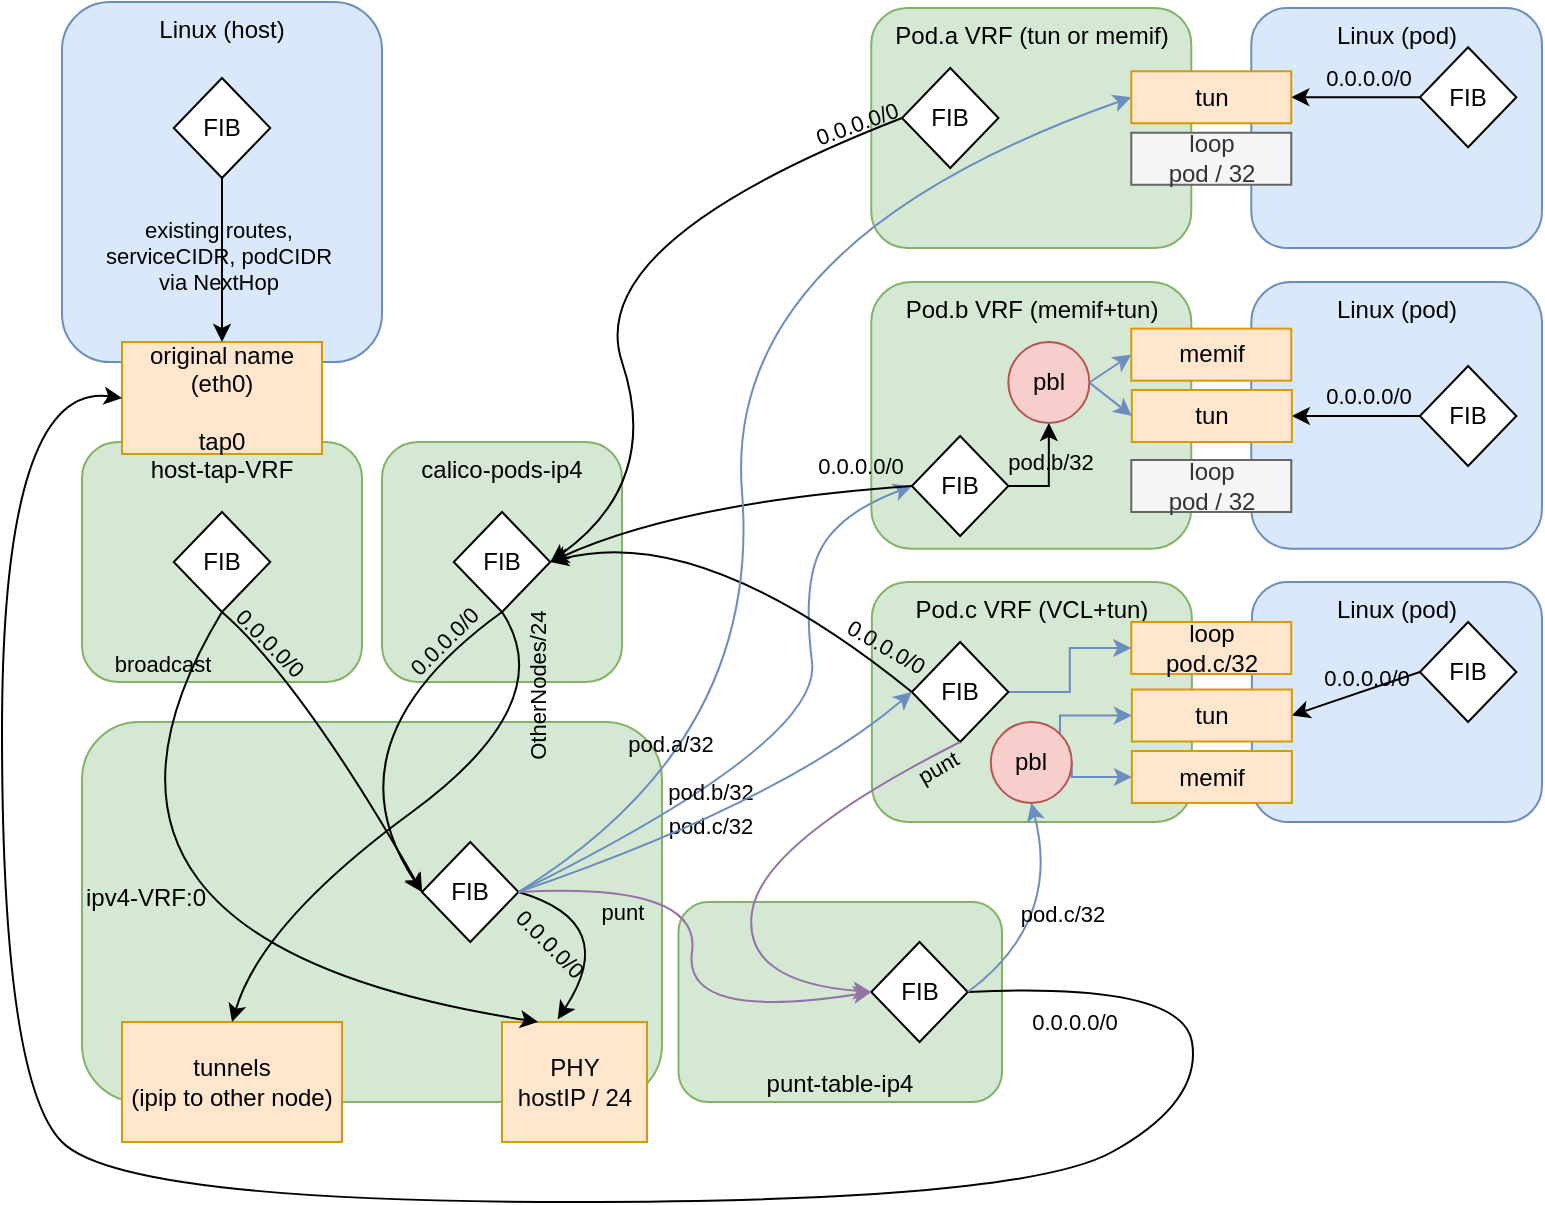 <mxfile version="28.0.4" pages="3">
  <diagram id="RxcxJ1UT-itXMrFT2446" name="archi">
    <mxGraphModel dx="1426" dy="875" grid="1" gridSize="10" guides="1" tooltips="1" connect="1" arrows="1" fold="1" page="1" pageScale="1" pageWidth="850" pageHeight="1100" math="0" shadow="0">
      <root>
        <mxCell id="0" />
        <mxCell id="1" parent="0" />
        <mxCell id="VQEgEFCDF4W8Rk3f5p41-10" value="host-tap-VRF" style="rounded=1;whiteSpace=wrap;html=1;align=center;verticalAlign=top;fillColor=#d5e8d4;strokeColor=#82b366;" parent="1" vertex="1">
          <mxGeometry x="60" y="230" width="140" height="120" as="geometry" />
        </mxCell>
        <mxCell id="68VcOWyj1M_4Vcmoe_yk-2" value="ipv4-VRF:0&lt;br&gt;&lt;br&gt;" style="rounded=1;whiteSpace=wrap;html=1;align=left;verticalAlign=middle;fillColor=#d5e8d4;strokeColor=#82b366;" parent="1" vertex="1">
          <mxGeometry x="60" y="370" width="290" height="190" as="geometry" />
        </mxCell>
        <mxCell id="68VcOWyj1M_4Vcmoe_yk-3" value="PHY&lt;br&gt;hostIP / 24" style="rounded=0;whiteSpace=wrap;html=1;fillColor=#ffe6cc;strokeColor=#d79b00;rotation=0;" parent="1" vertex="1">
          <mxGeometry x="270" y="520" width="72.5" height="60" as="geometry" />
        </mxCell>
        <mxCell id="68VcOWyj1M_4Vcmoe_yk-4" value="Linux (host)" style="rounded=1;whiteSpace=wrap;html=1;verticalAlign=top;fillColor=#dae8fc;strokeColor=#6c8ebf;" parent="1" vertex="1">
          <mxGeometry x="50" y="10" width="160" height="180" as="geometry" />
        </mxCell>
        <mxCell id="68VcOWyj1M_4Vcmoe_yk-5" value="original name (eth0)&lt;br&gt;&lt;br&gt;tap0" style="rounded=0;whiteSpace=wrap;html=1;fillColor=#ffe6cc;strokeColor=#d79b00;" parent="1" vertex="1">
          <mxGeometry x="80.01" y="180" width="100" height="56" as="geometry" />
        </mxCell>
        <mxCell id="68VcOWyj1M_4Vcmoe_yk-6" value="calico-pods-ip4" style="rounded=1;whiteSpace=wrap;html=1;align=center;verticalAlign=top;fillColor=#d5e8d4;strokeColor=#82b366;" parent="1" vertex="1">
          <mxGeometry x="210" y="230" width="120" height="120" as="geometry" />
        </mxCell>
        <mxCell id="68VcOWyj1M_4Vcmoe_yk-7" value="punt-table-ip4" style="rounded=1;whiteSpace=wrap;html=1;align=center;verticalAlign=bottom;fillColor=#d5e8d4;strokeColor=#82b366;" parent="1" vertex="1">
          <mxGeometry x="358.25" y="460" width="161.75" height="100" as="geometry" />
        </mxCell>
        <mxCell id="68VcOWyj1M_4Vcmoe_yk-14" value="" style="curved=1;endArrow=classic;html=1;exitX=0.5;exitY=1;exitDx=0;exitDy=0;entryX=0;entryY=0.5;entryDx=0;entryDy=0;" parent="1" source="68VcOWyj1M_4Vcmoe_yk-54" target="68VcOWyj1M_4Vcmoe_yk-53" edge="1">
          <mxGeometry width="50" height="50" relative="1" as="geometry">
            <mxPoint x="490" y="585.975" as="sourcePoint" />
            <mxPoint x="490" y="731.75" as="targetPoint" />
            <Array as="points">
              <mxPoint x="180" y="380" />
            </Array>
          </mxGeometry>
        </mxCell>
        <mxCell id="68VcOWyj1M_4Vcmoe_yk-15" value="0.0.0.0/0" style="edgeLabel;html=1;align=center;verticalAlign=middle;resizable=0;points=[];labelBackgroundColor=none;rotation=-45;" parent="68VcOWyj1M_4Vcmoe_yk-14" vertex="1" connectable="0">
          <mxGeometry x="0.195" y="-3" relative="1" as="geometry">
            <mxPoint x="58" y="-59" as="offset" />
          </mxGeometry>
        </mxCell>
        <mxCell id="68VcOWyj1M_4Vcmoe_yk-20" value="" style="curved=1;endArrow=classic;html=1;entryX=0;entryY=0.5;entryDx=0;entryDy=0;exitX=1;exitY=0.5;exitDx=0;exitDy=0;" parent="1" source="68VcOWyj1M_4Vcmoe_yk-55" target="68VcOWyj1M_4Vcmoe_yk-5" edge="1">
          <mxGeometry width="50" height="50" relative="1" as="geometry">
            <mxPoint x="740" y="719.5" as="sourcePoint" />
            <mxPoint x="760" y="477" as="targetPoint" />
            <Array as="points">
              <mxPoint x="610" y="500" />
              <mxPoint x="620" y="560" />
              <mxPoint x="530" y="610" />
              <mxPoint x="80" y="610" />
              <mxPoint x="20" y="550" />
              <mxPoint x="20" y="200" />
            </Array>
          </mxGeometry>
        </mxCell>
        <mxCell id="68VcOWyj1M_4Vcmoe_yk-41" value="tunnels&lt;br&gt;(ipip to other node)" style="rounded=0;whiteSpace=wrap;html=1;fillColor=#ffe6cc;strokeColor=#d79b00;" parent="1" vertex="1">
          <mxGeometry x="80.01" y="520" width="110" height="60" as="geometry" />
        </mxCell>
        <mxCell id="68VcOWyj1M_4Vcmoe_yk-42" value="" style="curved=1;endArrow=classic;html=1;entryX=0.5;entryY=0;entryDx=0;entryDy=0;exitX=0.5;exitY=1;exitDx=0;exitDy=0;" parent="1" source="68VcOWyj1M_4Vcmoe_yk-54" target="68VcOWyj1M_4Vcmoe_yk-41" edge="1">
          <mxGeometry width="50" height="50" relative="1" as="geometry">
            <mxPoint x="430" y="660.9" as="sourcePoint" />
            <mxPoint x="165" y="456" as="targetPoint" />
            <Array as="points">
              <mxPoint x="300" y="360" />
              <mxPoint x="150" y="470" />
            </Array>
          </mxGeometry>
        </mxCell>
        <mxCell id="68VcOWyj1M_4Vcmoe_yk-43" value="OtherNodes/24" style="edgeLabel;html=1;align=center;verticalAlign=middle;resizable=0;points=[];labelBackgroundColor=none;rotation=-90;" parent="68VcOWyj1M_4Vcmoe_yk-42" vertex="1" connectable="0">
          <mxGeometry x="0.067" relative="1" as="geometry">
            <mxPoint x="70" y="-68" as="offset" />
          </mxGeometry>
        </mxCell>
        <mxCell id="68VcOWyj1M_4Vcmoe_yk-53" value="FIB" style="rhombus;whiteSpace=wrap;html=1;" parent="1" vertex="1">
          <mxGeometry x="230" y="430" width="48.25" height="50" as="geometry" />
        </mxCell>
        <mxCell id="68VcOWyj1M_4Vcmoe_yk-54" value="FIB" style="rhombus;whiteSpace=wrap;html=1;" parent="1" vertex="1">
          <mxGeometry x="245.88" y="265" width="48.25" height="50" as="geometry" />
        </mxCell>
        <mxCell id="68VcOWyj1M_4Vcmoe_yk-55" value="FIB" style="rhombus;whiteSpace=wrap;html=1;" parent="1" vertex="1">
          <mxGeometry x="454.64" y="480" width="48.25" height="50" as="geometry" />
        </mxCell>
        <mxCell id="68VcOWyj1M_4Vcmoe_yk-60" value="" style="curved=1;endArrow=classic;html=1;exitX=1;exitY=0.5;exitDx=0;exitDy=0;entryX=0.384;entryY=-0.022;entryDx=0;entryDy=0;entryPerimeter=0;" parent="1" source="68VcOWyj1M_4Vcmoe_yk-53" target="68VcOWyj1M_4Vcmoe_yk-3" edge="1">
          <mxGeometry width="50" height="50" relative="1" as="geometry">
            <mxPoint x="290.005" y="230" as="sourcePoint" />
            <mxPoint x="306" y="306.88" as="targetPoint" />
            <Array as="points">
              <mxPoint x="330" y="470" />
            </Array>
          </mxGeometry>
        </mxCell>
        <mxCell id="68VcOWyj1M_4Vcmoe_yk-61" value="0.0.0.0/0" style="edgeLabel;html=1;align=center;verticalAlign=middle;resizable=0;points=[];labelBackgroundColor=none;rotation=45;" parent="68VcOWyj1M_4Vcmoe_yk-60" vertex="1" connectable="0">
          <mxGeometry x="0.195" y="-3" relative="1" as="geometry">
            <mxPoint x="-26" y="1" as="offset" />
          </mxGeometry>
        </mxCell>
        <mxCell id="VQEgEFCDF4W8Rk3f5p41-7" value="FIB" style="rhombus;whiteSpace=wrap;html=1;" parent="1" vertex="1">
          <mxGeometry x="105.88" y="48" width="48.25" height="50" as="geometry" />
        </mxCell>
        <mxCell id="VQEgEFCDF4W8Rk3f5p41-8" value="" style="curved=1;endArrow=classic;html=1;exitX=0.5;exitY=1;exitDx=0;exitDy=0;" parent="1" source="VQEgEFCDF4W8Rk3f5p41-7" target="68VcOWyj1M_4Vcmoe_yk-5" edge="1">
          <mxGeometry width="50" height="50" relative="1" as="geometry">
            <mxPoint x="19.995" y="338.31" as="sourcePoint" />
            <mxPoint x="35.99" y="415.19" as="targetPoint" />
            <Array as="points" />
          </mxGeometry>
        </mxCell>
        <mxCell id="VQEgEFCDF4W8Rk3f5p41-9" value="existing routes, &lt;br&gt;serviceCIDR, podCIDR &lt;div&gt;via NextHop&lt;/div&gt;" style="edgeLabel;html=1;align=center;verticalAlign=middle;resizable=0;points=[];labelBackgroundColor=none;" parent="VQEgEFCDF4W8Rk3f5p41-8" vertex="1" connectable="0">
          <mxGeometry x="0.195" y="-3" relative="1" as="geometry">
            <mxPoint x="1" y="-10" as="offset" />
          </mxGeometry>
        </mxCell>
        <mxCell id="VQEgEFCDF4W8Rk3f5p41-11" value="" style="curved=1;endArrow=classic;html=1;entryX=0;entryY=0.5;entryDx=0;entryDy=0;exitX=0.5;exitY=1;exitDx=0;exitDy=0;" parent="1" source="VQEgEFCDF4W8Rk3f5p41-13" target="68VcOWyj1M_4Vcmoe_yk-53" edge="1">
          <mxGeometry width="50" height="50" relative="1" as="geometry">
            <mxPoint x="288.25" y="547.88" as="sourcePoint" />
            <mxPoint x="277.84" y="648.68" as="targetPoint" />
            <Array as="points">
              <mxPoint x="170" y="350" />
            </Array>
          </mxGeometry>
        </mxCell>
        <mxCell id="VQEgEFCDF4W8Rk3f5p41-12" value="0.0.0.0/0" style="edgeLabel;html=1;align=center;verticalAlign=middle;resizable=0;points=[];labelBackgroundColor=none;rotation=45;" parent="VQEgEFCDF4W8Rk3f5p41-11" vertex="1" connectable="0">
          <mxGeometry x="0.195" y="-3" relative="1" as="geometry">
            <mxPoint x="-39" y="-66" as="offset" />
          </mxGeometry>
        </mxCell>
        <mxCell id="VQEgEFCDF4W8Rk3f5p41-13" value="FIB" style="rhombus;whiteSpace=wrap;html=1;" parent="1" vertex="1">
          <mxGeometry x="105.87" y="265" width="48.25" height="50" as="geometry" />
        </mxCell>
        <mxCell id="VQEgEFCDF4W8Rk3f5p41-14" value="" style="curved=1;endArrow=classic;html=1;entryX=0.25;entryY=0;entryDx=0;entryDy=0;exitX=0.5;exitY=1;exitDx=0;exitDy=0;" parent="1" source="VQEgEFCDF4W8Rk3f5p41-13" target="68VcOWyj1M_4Vcmoe_yk-3" edge="1">
          <mxGeometry width="50" height="50" relative="1" as="geometry">
            <mxPoint x="10.25" y="485" as="sourcePoint" />
            <mxPoint x="59.42" y="507.74" as="targetPoint" />
            <Array as="points">
              <mxPoint x="30" y="480" />
            </Array>
          </mxGeometry>
        </mxCell>
        <mxCell id="VQEgEFCDF4W8Rk3f5p41-15" value="broadcast" style="edgeLabel;html=1;align=center;verticalAlign=middle;resizable=0;points=[];labelBackgroundColor=none;" parent="VQEgEFCDF4W8Rk3f5p41-14" vertex="1" connectable="0">
          <mxGeometry x="0.195" y="-3" relative="1" as="geometry">
            <mxPoint x="-7" y="-154" as="offset" />
          </mxGeometry>
        </mxCell>
        <mxCell id="VQEgEFCDF4W8Rk3f5p41-22" value="Linux (pod)" style="rounded=1;whiteSpace=wrap;html=1;verticalAlign=top;fillColor=#dae8fc;strokeColor=#6c8ebf;" parent="1" vertex="1">
          <mxGeometry x="644.64" y="13" width="145.36" height="120" as="geometry" />
        </mxCell>
        <mxCell id="VQEgEFCDF4W8Rk3f5p41-23" value="FIB" style="rhombus;whiteSpace=wrap;html=1;" parent="1" vertex="1">
          <mxGeometry x="728.93" y="32.63" width="48.25" height="50" as="geometry" />
        </mxCell>
        <mxCell id="VQEgEFCDF4W8Rk3f5p41-24" value="" style="curved=1;endArrow=classic;html=1;exitX=0;exitY=0.5;exitDx=0;exitDy=0;entryX=1;entryY=0.5;entryDx=0;entryDy=0;" parent="1" source="VQEgEFCDF4W8Rk3f5p41-23" edge="1">
          <mxGeometry width="50" height="50" relative="1" as="geometry">
            <mxPoint x="234.645" y="-127" as="sourcePoint" />
            <mxPoint x="664.64" y="57.63" as="targetPoint" />
            <Array as="points" />
          </mxGeometry>
        </mxCell>
        <mxCell id="VQEgEFCDF4W8Rk3f5p41-25" value="0.0.0.0/0" style="edgeLabel;html=1;align=center;verticalAlign=middle;resizable=0;points=[];labelBackgroundColor=none;" parent="VQEgEFCDF4W8Rk3f5p41-24" vertex="1" connectable="0">
          <mxGeometry x="0.195" y="-3" relative="1" as="geometry">
            <mxPoint x="12" y="-7" as="offset" />
          </mxGeometry>
        </mxCell>
        <mxCell id="_3ZUaYj1xcl_fgtxjZGN-1" value="Linux (pod)" style="rounded=1;whiteSpace=wrap;html=1;verticalAlign=top;fillColor=#dae8fc;strokeColor=#6c8ebf;" parent="1" vertex="1">
          <mxGeometry x="644.64" y="150" width="145.36" height="133.33" as="geometry" />
        </mxCell>
        <mxCell id="_3ZUaYj1xcl_fgtxjZGN-2" value="FIB" style="rhombus;whiteSpace=wrap;html=1;" parent="1" vertex="1">
          <mxGeometry x="728.93" y="192" width="48.25" height="50" as="geometry" />
        </mxCell>
        <mxCell id="_3ZUaYj1xcl_fgtxjZGN-3" value="" style="curved=1;endArrow=classic;html=1;exitX=0;exitY=0.5;exitDx=0;exitDy=0;entryX=1;entryY=0.5;entryDx=0;entryDy=0;" parent="1" source="_3ZUaYj1xcl_fgtxjZGN-2" target="_3ZUaYj1xcl_fgtxjZGN-6" edge="1">
          <mxGeometry width="50" height="50" relative="1" as="geometry">
            <mxPoint x="234.645" y="23.33" as="sourcePoint" />
            <mxPoint x="664.64" y="207.96" as="targetPoint" />
            <Array as="points" />
          </mxGeometry>
        </mxCell>
        <mxCell id="_3ZUaYj1xcl_fgtxjZGN-4" value="0.0.0.0/0" style="edgeLabel;html=1;align=center;verticalAlign=middle;resizable=0;points=[];labelBackgroundColor=none;" parent="_3ZUaYj1xcl_fgtxjZGN-3" vertex="1" connectable="0">
          <mxGeometry x="0.195" y="-3" relative="1" as="geometry">
            <mxPoint x="12" y="-7" as="offset" />
          </mxGeometry>
        </mxCell>
        <mxCell id="_3ZUaYj1xcl_fgtxjZGN-5" value="&lt;div&gt;Pod.b VRF (memif+tun)&lt;br&gt;&lt;/div&gt;" style="rounded=1;whiteSpace=wrap;html=1;verticalAlign=top;align=center;fillColor=#d5e8d4;strokeColor=#82b366;" parent="1" vertex="1">
          <mxGeometry x="454.64" y="150" width="160" height="133.33" as="geometry" />
        </mxCell>
        <mxCell id="_3ZUaYj1xcl_fgtxjZGN-6" value="tun" style="rounded=0;whiteSpace=wrap;html=1;fillColor=#ffe6cc;strokeColor=#d79b00;" parent="1" vertex="1">
          <mxGeometry x="584.93" y="204" width="80" height="26" as="geometry" />
        </mxCell>
        <mxCell id="_3ZUaYj1xcl_fgtxjZGN-7" value="&lt;div&gt;loop&lt;br&gt;pod / 32&lt;br&gt;&lt;/div&gt;" style="rounded=0;whiteSpace=wrap;html=1;fillColor=#f5f5f5;strokeColor=#666666;fontColor=#333333;" parent="1" vertex="1">
          <mxGeometry x="584.64" y="239" width="80" height="26" as="geometry" />
        </mxCell>
        <mxCell id="0FSiT19gJ2uUKFr3Tybx-1" style="edgeStyle=orthogonalEdgeStyle;rounded=0;orthogonalLoop=1;jettySize=auto;html=1;exitX=1;exitY=0.5;exitDx=0;exitDy=0;entryX=0.5;entryY=1;entryDx=0;entryDy=0;" parent="1" source="_3ZUaYj1xcl_fgtxjZGN-9" target="_3ZUaYj1xcl_fgtxjZGN-24" edge="1">
          <mxGeometry relative="1" as="geometry" />
        </mxCell>
        <mxCell id="_3ZUaYj1xcl_fgtxjZGN-9" value="FIB" style="rhombus;whiteSpace=wrap;html=1;" parent="1" vertex="1">
          <mxGeometry x="474.93" y="227" width="48.25" height="50" as="geometry" />
        </mxCell>
        <mxCell id="_3ZUaYj1xcl_fgtxjZGN-10" value="Linux (pod)" style="rounded=1;whiteSpace=wrap;html=1;verticalAlign=top;fillColor=#dae8fc;strokeColor=#6c8ebf;" parent="1" vertex="1">
          <mxGeometry x="644.93" y="300" width="145.07" height="120" as="geometry" />
        </mxCell>
        <mxCell id="_3ZUaYj1xcl_fgtxjZGN-11" value="FIB" style="rhombus;whiteSpace=wrap;html=1;" parent="1" vertex="1">
          <mxGeometry x="728.93" y="320" width="48.25" height="50" as="geometry" />
        </mxCell>
        <mxCell id="_3ZUaYj1xcl_fgtxjZGN-12" value="" style="curved=1;endArrow=classic;html=1;exitX=0;exitY=0.5;exitDx=0;exitDy=0;entryX=1;entryY=0.5;entryDx=0;entryDy=0;" parent="1" source="_3ZUaYj1xcl_fgtxjZGN-11" target="_3ZUaYj1xcl_fgtxjZGN-15" edge="1">
          <mxGeometry width="50" height="50" relative="1" as="geometry">
            <mxPoint x="234.935" y="160" as="sourcePoint" />
            <mxPoint x="664.93" y="344.63" as="targetPoint" />
            <Array as="points" />
          </mxGeometry>
        </mxCell>
        <mxCell id="_3ZUaYj1xcl_fgtxjZGN-13" value="0.0.0.0/0" style="edgeLabel;html=1;align=center;verticalAlign=middle;resizable=0;points=[];labelBackgroundColor=none;" parent="_3ZUaYj1xcl_fgtxjZGN-12" vertex="1" connectable="0">
          <mxGeometry x="0.195" y="-3" relative="1" as="geometry">
            <mxPoint x="12" y="-7" as="offset" />
          </mxGeometry>
        </mxCell>
        <mxCell id="_3ZUaYj1xcl_fgtxjZGN-14" value="&lt;div&gt;Pod.c VRF (VCL+tun)&lt;br&gt;&lt;/div&gt;" style="rounded=1;whiteSpace=wrap;html=1;verticalAlign=top;align=center;fillColor=#d5e8d4;strokeColor=#82b366;" parent="1" vertex="1">
          <mxGeometry x="454.93" y="300" width="160" height="120" as="geometry" />
        </mxCell>
        <mxCell id="_3ZUaYj1xcl_fgtxjZGN-15" value="tun" style="rounded=0;whiteSpace=wrap;html=1;fillColor=#ffe6cc;strokeColor=#d79b00;" parent="1" vertex="1">
          <mxGeometry x="584.93" y="353.75" width="80" height="26" as="geometry" />
        </mxCell>
        <mxCell id="_3ZUaYj1xcl_fgtxjZGN-16" value="&lt;div&gt;loop&lt;br&gt;pod.c/32&lt;br&gt;&lt;/div&gt;" style="rounded=0;whiteSpace=wrap;html=1;fillColor=#ffe6cc;strokeColor=#d79b00;" parent="1" vertex="1">
          <mxGeometry x="584.64" y="320" width="80" height="26" as="geometry" />
        </mxCell>
        <mxCell id="_3ZUaYj1xcl_fgtxjZGN-17" value="0.0.0.0/0" style="edgeLabel;html=1;align=center;verticalAlign=middle;resizable=0;points=[];labelBackgroundColor=none;" parent="1" vertex="1" connectable="0">
          <mxGeometry x="555.934" y="520.004" as="geometry" />
        </mxCell>
        <mxCell id="jTiHeiNjEd7fPoEiczlf-1" style="edgeStyle=orthogonalEdgeStyle;rounded=0;orthogonalLoop=1;jettySize=auto;html=1;exitX=1;exitY=0.5;exitDx=0;exitDy=0;entryX=0;entryY=0.5;entryDx=0;entryDy=0;fillColor=#dae8fc;strokeColor=#6c8ebf;" parent="1" source="_3ZUaYj1xcl_fgtxjZGN-18" target="_3ZUaYj1xcl_fgtxjZGN-16" edge="1">
          <mxGeometry relative="1" as="geometry" />
        </mxCell>
        <mxCell id="_3ZUaYj1xcl_fgtxjZGN-18" value="FIB" style="rhombus;whiteSpace=wrap;html=1;" parent="1" vertex="1">
          <mxGeometry x="474.93" y="330" width="48.25" height="50" as="geometry" />
        </mxCell>
        <mxCell id="_3ZUaYj1xcl_fgtxjZGN-19" value="" style="curved=1;endArrow=classic;html=1;entryX=0;entryY=0.5;entryDx=0;entryDy=0;startArrow=none;exitX=1;exitY=0.5;exitDx=0;exitDy=0;fillColor=#dae8fc;strokeColor=#6c8ebf;" parent="1" source="_3ZUaYj1xcl_fgtxjZGN-24" target="_3ZUaYj1xcl_fgtxjZGN-6" edge="1">
          <mxGeometry width="50" height="50" relative="1" as="geometry">
            <mxPoint x="530" y="150" as="sourcePoint" />
            <mxPoint x="594.64" y="67.63" as="targetPoint" />
            <Array as="points" />
          </mxGeometry>
        </mxCell>
        <mxCell id="_3ZUaYj1xcl_fgtxjZGN-20" value="pod.c/32" style="edgeLabel;html=1;align=center;verticalAlign=middle;resizable=0;points=[];labelBackgroundColor=none;" parent="_3ZUaYj1xcl_fgtxjZGN-19" vertex="1" connectable="0">
          <mxGeometry x="0.067" relative="1" as="geometry">
            <mxPoint x="-201" y="213" as="offset" />
          </mxGeometry>
        </mxCell>
        <mxCell id="_3ZUaYj1xcl_fgtxjZGN-23" value="memif" style="rounded=0;whiteSpace=wrap;html=1;fillColor=#ffe6cc;strokeColor=#d79b00;" parent="1" vertex="1">
          <mxGeometry x="584.64" y="173.33" width="80" height="26" as="geometry" />
        </mxCell>
        <mxCell id="_3ZUaYj1xcl_fgtxjZGN-25" value="" style="curved=1;endArrow=classic;html=1;entryX=0;entryY=0.5;entryDx=0;entryDy=0;exitX=1;exitY=0.5;exitDx=0;exitDy=0;endFill=1;fillColor=#dae8fc;strokeColor=#6c8ebf;" parent="1" source="68VcOWyj1M_4Vcmoe_yk-53" target="_3ZUaYj1xcl_fgtxjZGN-9" edge="1">
          <mxGeometry width="50" height="50" relative="1" as="geometry">
            <mxPoint x="278.25" y="455" as="sourcePoint" />
            <mxPoint x="524.93" y="217" as="targetPoint" />
            <Array as="points">
              <mxPoint x="430" y="380" />
              <mxPoint x="420" y="300" />
              <mxPoint x="440" y="265" />
            </Array>
          </mxGeometry>
        </mxCell>
        <mxCell id="_3ZUaYj1xcl_fgtxjZGN-24" value="pbl" style="ellipse;whiteSpace=wrap;html=1;aspect=fixed;fillColor=#f8cecc;strokeColor=#b85450;" parent="1" vertex="1">
          <mxGeometry x="523.18" y="180" width="40.5" height="40.5" as="geometry" />
        </mxCell>
        <mxCell id="_3ZUaYj1xcl_fgtxjZGN-27" value="" style="curved=1;endArrow=classic;html=1;entryX=0;entryY=0.5;entryDx=0;entryDy=0;startArrow=none;exitX=1;exitY=0.5;exitDx=0;exitDy=0;fillColor=#dae8fc;strokeColor=#6c8ebf;" parent="1" source="_3ZUaYj1xcl_fgtxjZGN-24" target="_3ZUaYj1xcl_fgtxjZGN-23" edge="1">
          <mxGeometry width="50" height="50" relative="1" as="geometry">
            <mxPoint x="532.89" y="205" as="sourcePoint" />
            <mxPoint x="594.93" y="227" as="targetPoint" />
            <Array as="points" />
          </mxGeometry>
        </mxCell>
        <mxCell id="_3ZUaYj1xcl_fgtxjZGN-28" value="pod.b/32" style="edgeLabel;html=1;align=center;verticalAlign=middle;resizable=0;points=[];labelBackgroundColor=none;" parent="_3ZUaYj1xcl_fgtxjZGN-27" vertex="1" connectable="0">
          <mxGeometry x="0.067" relative="1" as="geometry">
            <mxPoint x="-201" y="212" as="offset" />
          </mxGeometry>
        </mxCell>
        <mxCell id="_3ZUaYj1xcl_fgtxjZGN-29" value="" style="curved=1;endArrow=classic;html=1;entryX=0;entryY=0.5;entryDx=0;entryDy=0;exitX=1;exitY=0.5;exitDx=0;exitDy=0;endFill=1;fillColor=#dae8fc;strokeColor=#6c8ebf;" parent="1" source="68VcOWyj1M_4Vcmoe_yk-53" target="_3ZUaYj1xcl_fgtxjZGN-18" edge="1">
          <mxGeometry width="50" height="50" relative="1" as="geometry">
            <mxPoint x="288.25" y="465" as="sourcePoint" />
            <mxPoint x="422.89" y="205" as="targetPoint" />
            <Array as="points">
              <mxPoint x="410" y="410" />
            </Array>
          </mxGeometry>
        </mxCell>
        <mxCell id="_3ZUaYj1xcl_fgtxjZGN-32" value="" style="curved=1;endArrow=classic;html=1;entryX=0.5;entryY=1;entryDx=0;entryDy=0;exitX=1;exitY=0.5;exitDx=0;exitDy=0;endFill=1;fillColor=#dae8fc;strokeColor=#6c8ebf;" parent="1" source="68VcOWyj1M_4Vcmoe_yk-55" target="jTiHeiNjEd7fPoEiczlf-2" edge="1">
          <mxGeometry width="50" height="50" relative="1" as="geometry">
            <mxPoint x="288.25" y="465" as="sourcePoint" />
            <mxPoint x="424.93" y="365.0" as="targetPoint" />
            <Array as="points">
              <mxPoint x="550" y="470" />
            </Array>
          </mxGeometry>
        </mxCell>
        <mxCell id="_3ZUaYj1xcl_fgtxjZGN-33" value="pod.c/32" style="edgeLabel;html=1;align=center;verticalAlign=middle;resizable=0;points=[];labelBackgroundColor=none;" parent="_3ZUaYj1xcl_fgtxjZGN-32" vertex="1" connectable="0">
          <mxGeometry x="-0.724" y="7" relative="1" as="geometry">
            <mxPoint x="38" y="-24" as="offset" />
          </mxGeometry>
        </mxCell>
        <mxCell id="_3ZUaYj1xcl_fgtxjZGN-35" value="" style="curved=1;endArrow=classic;html=1;entryX=1;entryY=0.5;entryDx=0;entryDy=0;exitX=0;exitY=0.5;exitDx=0;exitDy=0;" parent="1" source="_3ZUaYj1xcl_fgtxjZGN-9" target="68VcOWyj1M_4Vcmoe_yk-54" edge="1">
          <mxGeometry width="50" height="50" relative="1" as="geometry">
            <mxPoint x="424.64" y="78" as="sourcePoint" />
            <mxPoint x="304.13" y="300.0" as="targetPoint" />
            <Array as="points">
              <mxPoint x="360" y="260" />
            </Array>
          </mxGeometry>
        </mxCell>
        <mxCell id="_3ZUaYj1xcl_fgtxjZGN-36" value="0.0.0.0/0" style="edgeLabel;html=1;align=center;verticalAlign=middle;resizable=0;points=[];labelBackgroundColor=none;" parent="_3ZUaYj1xcl_fgtxjZGN-35" vertex="1" connectable="0">
          <mxGeometry x="-0.3" y="-15" relative="1" as="geometry">
            <mxPoint x="40" as="offset" />
          </mxGeometry>
        </mxCell>
        <mxCell id="_3ZUaYj1xcl_fgtxjZGN-37" value="" style="curved=1;endArrow=classic;html=1;entryX=1;entryY=0.5;entryDx=0;entryDy=0;exitX=0;exitY=0.5;exitDx=0;exitDy=0;" parent="1" source="_3ZUaYj1xcl_fgtxjZGN-18" target="68VcOWyj1M_4Vcmoe_yk-54" edge="1">
          <mxGeometry width="50" height="50" relative="1" as="geometry">
            <mxPoint x="411.75" y="262" as="sourcePoint" />
            <mxPoint x="304.13" y="300.0" as="targetPoint" />
            <Array as="points">
              <mxPoint x="370" y="270" />
            </Array>
          </mxGeometry>
        </mxCell>
        <mxCell id="_3ZUaYj1xcl_fgtxjZGN-38" value="0.0.0.0/0" style="edgeLabel;html=1;align=center;verticalAlign=middle;resizable=0;points=[];labelBackgroundColor=none;rotation=30;" parent="_3ZUaYj1xcl_fgtxjZGN-37" vertex="1" connectable="0">
          <mxGeometry x="-0.3" y="-15" relative="1" as="geometry">
            <mxPoint x="35" y="35" as="offset" />
          </mxGeometry>
        </mxCell>
        <mxCell id="_3ZUaYj1xcl_fgtxjZGN-30" value="" style="curved=1;endArrow=classic;html=1;entryX=0;entryY=0.5;entryDx=0;entryDy=0;exitX=0.5;exitY=1;exitDx=0;exitDy=0;fillColor=#e1d5e7;strokeColor=#9673a6;strokeWidth=1;" parent="1" source="_3ZUaYj1xcl_fgtxjZGN-18" target="68VcOWyj1M_4Vcmoe_yk-55" edge="1">
          <mxGeometry width="50" height="50" relative="1" as="geometry">
            <mxPoint x="288.25" y="465" as="sourcePoint" />
            <mxPoint x="460" y="535" as="targetPoint" />
            <Array as="points">
              <mxPoint x="400" y="430" />
              <mxPoint x="390" y="500" />
            </Array>
          </mxGeometry>
        </mxCell>
        <mxCell id="_3ZUaYj1xcl_fgtxjZGN-31" value="&lt;div&gt;punt&lt;/div&gt;" style="edgeLabel;html=1;align=center;verticalAlign=middle;resizable=0;points=[];labelBackgroundColor=none;rotation=-30;" parent="_3ZUaYj1xcl_fgtxjZGN-30" vertex="1" connectable="0">
          <mxGeometry x="-0.22" y="-29" relative="1" as="geometry">
            <mxPoint x="87" y="-4" as="offset" />
          </mxGeometry>
        </mxCell>
        <mxCell id="68VcOWyj1M_4Vcmoe_yk-16" value="" style="curved=1;endArrow=classic;html=1;entryX=0;entryY=0.5;entryDx=0;entryDy=0;exitX=1;exitY=0.5;exitDx=0;exitDy=0;fillColor=#e1d5e7;strokeColor=#9673a6;strokeWidth=1;" parent="1" source="68VcOWyj1M_4Vcmoe_yk-53" target="68VcOWyj1M_4Vcmoe_yk-55" edge="1">
          <mxGeometry width="50" height="50" relative="1" as="geometry">
            <mxPoint x="604" y="567.625" as="sourcePoint" />
            <mxPoint x="639.04" y="882.996" as="targetPoint" />
            <Array as="points">
              <mxPoint x="370" y="450" />
              <mxPoint x="360" y="520" />
            </Array>
          </mxGeometry>
        </mxCell>
        <mxCell id="68VcOWyj1M_4Vcmoe_yk-17" value="&lt;div&gt;punt&lt;/div&gt;" style="edgeLabel;html=1;align=center;verticalAlign=middle;resizable=0;points=[];labelBackgroundColor=none;" parent="68VcOWyj1M_4Vcmoe_yk-16" vertex="1" connectable="0">
          <mxGeometry x="-0.22" y="-29" relative="1" as="geometry">
            <mxPoint x="-10" y="10" as="offset" />
          </mxGeometry>
        </mxCell>
        <mxCell id="jTiHeiNjEd7fPoEiczlf-4" style="edgeStyle=orthogonalEdgeStyle;rounded=0;orthogonalLoop=1;jettySize=auto;html=1;exitX=1;exitY=0.5;exitDx=0;exitDy=0;entryX=0;entryY=0.5;entryDx=0;entryDy=0;fillColor=#dae8fc;strokeColor=#6c8ebf;" parent="1" source="jTiHeiNjEd7fPoEiczlf-2" target="jTiHeiNjEd7fPoEiczlf-3" edge="1">
          <mxGeometry relative="1" as="geometry">
            <Array as="points">
              <mxPoint x="555" y="390" />
              <mxPoint x="555" y="398" />
            </Array>
          </mxGeometry>
        </mxCell>
        <mxCell id="jTiHeiNjEd7fPoEiczlf-5" style="edgeStyle=orthogonalEdgeStyle;rounded=0;orthogonalLoop=1;jettySize=auto;html=1;exitX=1;exitY=0;exitDx=0;exitDy=0;entryX=0;entryY=0.5;entryDx=0;entryDy=0;fillColor=#dae8fc;strokeColor=#6c8ebf;" parent="1" source="jTiHeiNjEd7fPoEiczlf-2" target="_3ZUaYj1xcl_fgtxjZGN-15" edge="1">
          <mxGeometry relative="1" as="geometry">
            <Array as="points">
              <mxPoint x="549" y="367" />
            </Array>
          </mxGeometry>
        </mxCell>
        <mxCell id="jTiHeiNjEd7fPoEiczlf-2" value="pbl" style="ellipse;whiteSpace=wrap;html=1;aspect=fixed;fillColor=#f8cecc;strokeColor=#b85450;" parent="1" vertex="1">
          <mxGeometry x="514.39" y="370" width="40.5" height="40.5" as="geometry" />
        </mxCell>
        <mxCell id="jTiHeiNjEd7fPoEiczlf-3" value="memif" style="rounded=0;whiteSpace=wrap;html=1;fillColor=#ffe6cc;strokeColor=#d79b00;" parent="1" vertex="1">
          <mxGeometry x="584.93" y="384.5" width="80" height="26" as="geometry" />
        </mxCell>
        <mxCell id="0FSiT19gJ2uUKFr3Tybx-3" value="pod.b/32" style="edgeLabel;html=1;align=center;verticalAlign=middle;resizable=0;points=[];labelBackgroundColor=none;" parent="1" connectable="0" vertex="1">
          <mxGeometry x="543.509" y="240.058" as="geometry" />
        </mxCell>
        <object label="tun&#xa;" id="EYtOcgFtx-9UCVevLSyA-1">
          <mxCell parent="0" />
        </object>
        <mxCell id="EYtOcgFtx-9UCVevLSyA-2" value="&lt;div&gt;Pod.a VRF (tun or memif)&lt;br&gt;&lt;/div&gt;" style="rounded=1;whiteSpace=wrap;html=1;verticalAlign=top;align=center;fillColor=#d5e8d4;strokeColor=#82b366;" parent="EYtOcgFtx-9UCVevLSyA-1" vertex="1">
          <mxGeometry x="454.64" y="13" width="160" height="120" as="geometry" />
        </mxCell>
        <mxCell id="EYtOcgFtx-9UCVevLSyA-3" value="" style="curved=1;endArrow=classic;html=1;entryX=0;entryY=0.5;entryDx=0;entryDy=0;exitX=1;exitY=0.5;exitDx=0;exitDy=0;fillColor=#dae8fc;strokeColor=#6c8ebf;" parent="EYtOcgFtx-9UCVevLSyA-1" target="EYtOcgFtx-9UCVevLSyA-5" edge="1">
          <mxGeometry width="50" height="50" relative="1" as="geometry">
            <mxPoint x="278.25" y="455" as="sourcePoint" />
            <mxPoint x="510" y="331.75" as="targetPoint" />
            <Array as="points">
              <mxPoint x="400" y="380" />
              <mxPoint x="380" y="130" />
            </Array>
          </mxGeometry>
        </mxCell>
        <mxCell id="EYtOcgFtx-9UCVevLSyA-4" value="pod.a/32" style="edgeLabel;html=1;align=center;verticalAlign=middle;resizable=0;points=[];labelBackgroundColor=none;" parent="EYtOcgFtx-9UCVevLSyA-3" vertex="1" connectable="0">
          <mxGeometry x="0.067" relative="1" as="geometry">
            <mxPoint x="-32" y="183" as="offset" />
          </mxGeometry>
        </mxCell>
        <mxCell id="EYtOcgFtx-9UCVevLSyA-5" value="tun" style="rounded=0;whiteSpace=wrap;html=1;fillColor=#ffe6cc;strokeColor=#d79b00;" parent="EYtOcgFtx-9UCVevLSyA-1" vertex="1">
          <mxGeometry x="584.64" y="44.63" width="80" height="26" as="geometry" />
        </mxCell>
        <mxCell id="EYtOcgFtx-9UCVevLSyA-6" value="&lt;div&gt;loop&lt;br&gt;pod / 32&lt;br&gt;&lt;/div&gt;" style="rounded=0;whiteSpace=wrap;html=1;fillColor=#f5f5f5;strokeColor=#666666;fontColor=#333333;" parent="EYtOcgFtx-9UCVevLSyA-1" vertex="1">
          <mxGeometry x="584.64" y="75.38" width="80" height="26" as="geometry" />
        </mxCell>
        <mxCell id="EYtOcgFtx-9UCVevLSyA-7" value="" style="curved=1;endArrow=classic;html=1;entryX=1;entryY=0.5;entryDx=0;entryDy=0;exitX=0;exitY=0.5;exitDx=0;exitDy=0;" parent="EYtOcgFtx-9UCVevLSyA-1" source="EYtOcgFtx-9UCVevLSyA-9" edge="1">
          <mxGeometry width="50" height="50" relative="1" as="geometry">
            <mxPoint x="430" y="316.188" as="sourcePoint" />
            <mxPoint x="294.13" y="290" as="targetPoint" />
            <Array as="points">
              <mxPoint x="310" y="130" />
              <mxPoint x="350" y="250" />
            </Array>
          </mxGeometry>
        </mxCell>
        <mxCell id="EYtOcgFtx-9UCVevLSyA-8" value="0.0.0.0/0" style="edgeLabel;html=1;align=center;verticalAlign=middle;resizable=0;points=[];labelBackgroundColor=none;rotation=-20;" parent="EYtOcgFtx-9UCVevLSyA-7" vertex="1" connectable="0">
          <mxGeometry x="-0.3" y="-15" relative="1" as="geometry">
            <mxPoint x="102" y="-30" as="offset" />
          </mxGeometry>
        </mxCell>
        <mxCell id="EYtOcgFtx-9UCVevLSyA-9" value="FIB" style="rhombus;whiteSpace=wrap;html=1;" parent="EYtOcgFtx-9UCVevLSyA-1" vertex="1">
          <mxGeometry x="470" y="43" width="48.25" height="50" as="geometry" />
        </mxCell>
        <object label="memif" id="3DgwjzeW_syC33P_axAH-7">
          <mxCell parent="0" visible="0" />
        </object>
        <mxCell id="3DgwjzeW_syC33P_axAH-8" value="&lt;div&gt;Pod VRF (tun)&lt;br&gt;&lt;/div&gt;" style="rounded=1;whiteSpace=wrap;html=1;verticalAlign=top;align=center;fillColor=#d5e8d4;strokeColor=#82b366;" parent="3DgwjzeW_syC33P_axAH-7" vertex="1">
          <mxGeometry x="360" y="230" width="160" height="120" as="geometry" />
        </mxCell>
        <mxCell id="3DgwjzeW_syC33P_axAH-9" value="" style="curved=1;endArrow=classic;html=1;entryX=0;entryY=0.5;entryDx=0;entryDy=0;exitX=1;exitY=0.5;exitDx=0;exitDy=0;" parent="3DgwjzeW_syC33P_axAH-7" target="3DgwjzeW_syC33P_axAH-11" edge="1">
          <mxGeometry width="50" height="50" relative="1" as="geometry">
            <mxPoint x="278.25" y="455" as="sourcePoint" />
            <mxPoint x="510" y="331.75" as="targetPoint" />
            <Array as="points">
              <mxPoint x="360" y="360" />
            </Array>
          </mxGeometry>
        </mxCell>
        <mxCell id="3DgwjzeW_syC33P_axAH-10" value="pod/32" style="edgeLabel;html=1;align=center;verticalAlign=middle;resizable=0;points=[];labelBackgroundColor=none;" parent="3DgwjzeW_syC33P_axAH-9" vertex="1" connectable="0">
          <mxGeometry x="0.067" relative="1" as="geometry">
            <mxPoint x="-73" y="61" as="offset" />
          </mxGeometry>
        </mxCell>
        <mxCell id="3DgwjzeW_syC33P_axAH-11" value="tun" style="rounded=0;whiteSpace=wrap;html=1;fillColor=#ffe6cc;strokeColor=#d79b00;" parent="3DgwjzeW_syC33P_axAH-7" vertex="1">
          <mxGeometry x="490" y="261.63" width="80" height="26" as="geometry" />
        </mxCell>
        <mxCell id="3DgwjzeW_syC33P_axAH-12" value="&lt;div&gt;loop&lt;br&gt;pod / 32&lt;br&gt;&lt;/div&gt;" style="rounded=0;whiteSpace=wrap;html=1;fillColor=#f5f5f5;strokeColor=#666666;fontColor=#333333;" parent="3DgwjzeW_syC33P_axAH-7" vertex="1">
          <mxGeometry x="490" y="316.38" width="80" height="26" as="geometry" />
        </mxCell>
        <mxCell id="3DgwjzeW_syC33P_axAH-13" value="" style="curved=1;endArrow=classic;html=1;entryX=1;entryY=0.5;entryDx=0;entryDy=0;exitX=0;exitY=0.5;exitDx=0;exitDy=0;" parent="3DgwjzeW_syC33P_axAH-7" source="3DgwjzeW_syC33P_axAH-15" edge="1">
          <mxGeometry width="50" height="50" relative="1" as="geometry">
            <mxPoint x="430" y="316.188" as="sourcePoint" />
            <mxPoint x="294.13" y="290" as="targetPoint" />
            <Array as="points">
              <mxPoint x="350" y="250" />
            </Array>
          </mxGeometry>
        </mxCell>
        <mxCell id="3DgwjzeW_syC33P_axAH-14" value="0.0.0.0/0" style="edgeLabel;html=1;align=center;verticalAlign=middle;resizable=0;points=[];labelBackgroundColor=none;" parent="3DgwjzeW_syC33P_axAH-13" vertex="1" connectable="0">
          <mxGeometry x="-0.3" y="-15" relative="1" as="geometry">
            <mxPoint x="-20" y="15" as="offset" />
          </mxGeometry>
        </mxCell>
        <mxCell id="3DgwjzeW_syC33P_axAH-15" value="FIB" style="rhombus;whiteSpace=wrap;html=1;" parent="3DgwjzeW_syC33P_axAH-7" vertex="1">
          <mxGeometry x="380" y="260" width="48.25" height="50" as="geometry" />
        </mxCell>
        <mxCell id="3DgwjzeW_syC33P_axAH-16" value="memif" style="rounded=0;whiteSpace=wrap;html=1;fillColor=#ffe6cc;strokeColor=#d79b00;" parent="3DgwjzeW_syC33P_axAH-7" vertex="1">
          <mxGeometry x="490" y="287.63" width="80" height="26" as="geometry" />
        </mxCell>
        <mxCell id="3DgwjzeW_syC33P_axAH-17" value="" style="curved=1;endArrow=classic;html=1;startArrow=none;entryX=0;entryY=0.5;entryDx=0;entryDy=0;" parent="3DgwjzeW_syC33P_axAH-7" source="3DgwjzeW_syC33P_axAH-18" target="3DgwjzeW_syC33P_axAH-16" edge="1">
          <mxGeometry width="50" height="50" relative="1" as="geometry">
            <mxPoint x="657.5" y="492.25" as="sourcePoint" />
            <mxPoint x="747.5" y="499.25" as="targetPoint" />
            <Array as="points" />
          </mxGeometry>
        </mxCell>
        <mxCell id="3DgwjzeW_syC33P_axAH-18" value="pbl" style="ellipse;whiteSpace=wrap;html=1;aspect=fixed;align=center;verticalAlign=middle;fillColor=#f8cecc;strokeColor=#b85450;" parent="3DgwjzeW_syC33P_axAH-7" vertex="1">
          <mxGeometry x="424.25" y="287.63" width="40" height="40" as="geometry" />
        </mxCell>
        <object label="vcl" id="3DgwjzeW_syC33P_axAH-19">
          <mxCell parent="0" visible="0" />
        </object>
        <mxCell id="3DgwjzeW_syC33P_axAH-20" value="&lt;div&gt;Pod VRF (tun)&lt;br&gt;&lt;/div&gt;" style="rounded=1;whiteSpace=wrap;html=1;verticalAlign=top;align=center;fillColor=#d5e8d4;strokeColor=#82b366;" parent="3DgwjzeW_syC33P_axAH-19" vertex="1">
          <mxGeometry x="360" y="230" width="160" height="120" as="geometry" />
        </mxCell>
        <mxCell id="3DgwjzeW_syC33P_axAH-21" value="" style="curved=1;endArrow=classic;html=1;entryX=0.5;entryY=0;entryDx=0;entryDy=0;exitX=1;exitY=0.5;exitDx=0;exitDy=0;" parent="3DgwjzeW_syC33P_axAH-19" target="8EK6lXT4clB_M2s-Al92-3" edge="1">
          <mxGeometry width="50" height="50" relative="1" as="geometry">
            <mxPoint x="278.25" y="455" as="sourcePoint" />
            <mxPoint x="510" y="331.75" as="targetPoint" />
            <Array as="points">
              <mxPoint x="380" y="290" />
            </Array>
          </mxGeometry>
        </mxCell>
        <mxCell id="3DgwjzeW_syC33P_axAH-22" value="pod/32" style="edgeLabel;html=1;align=center;verticalAlign=middle;resizable=0;points=[];labelBackgroundColor=none;" parent="3DgwjzeW_syC33P_axAH-21" vertex="1" connectable="0">
          <mxGeometry x="0.067" relative="1" as="geometry">
            <mxPoint x="-53" y="66" as="offset" />
          </mxGeometry>
        </mxCell>
        <mxCell id="3DgwjzeW_syC33P_axAH-23" value="tun" style="rounded=0;whiteSpace=wrap;html=1;fillColor=#ffe6cc;strokeColor=#d79b00;" parent="3DgwjzeW_syC33P_axAH-19" vertex="1">
          <mxGeometry x="490" y="261.63" width="80" height="26" as="geometry" />
        </mxCell>
        <mxCell id="3DgwjzeW_syC33P_axAH-25" value="" style="curved=1;endArrow=classic;html=1;entryX=1;entryY=0.5;entryDx=0;entryDy=0;exitX=0;exitY=0.5;exitDx=0;exitDy=0;" parent="3DgwjzeW_syC33P_axAH-19" source="3DgwjzeW_syC33P_axAH-27" edge="1">
          <mxGeometry width="50" height="50" relative="1" as="geometry">
            <mxPoint x="430" y="316.188" as="sourcePoint" />
            <mxPoint x="294.13" y="290" as="targetPoint" />
            <Array as="points">
              <mxPoint x="350" y="250" />
            </Array>
          </mxGeometry>
        </mxCell>
        <mxCell id="3DgwjzeW_syC33P_axAH-26" value="0.0.0.0/0" style="edgeLabel;html=1;align=center;verticalAlign=middle;resizable=0;points=[];labelBackgroundColor=none;" parent="3DgwjzeW_syC33P_axAH-25" vertex="1" connectable="0">
          <mxGeometry x="-0.3" y="-15" relative="1" as="geometry">
            <mxPoint x="-20" y="15" as="offset" />
          </mxGeometry>
        </mxCell>
        <mxCell id="3DgwjzeW_syC33P_axAH-27" value="FIB" style="rhombus;whiteSpace=wrap;html=1;" parent="3DgwjzeW_syC33P_axAH-19" vertex="1">
          <mxGeometry x="380" y="260" width="48.25" height="50" as="geometry" />
        </mxCell>
        <mxCell id="8EK6lXT4clB_M2s-Al92-1" value="" style="curved=1;endArrow=classic;html=1;entryX=0;entryY=0.5;entryDx=0;entryDy=0;exitX=0.5;exitY=1;exitDx=0;exitDy=0;" parent="3DgwjzeW_syC33P_axAH-19" source="8EK6lXT4clB_M2s-Al92-3" target="68VcOWyj1M_4Vcmoe_yk-55" edge="1">
          <mxGeometry width="50" height="50" relative="1" as="geometry">
            <mxPoint x="560" y="364.12" as="sourcePoint" />
            <mxPoint x="541.28" y="371.32" as="targetPoint" />
            <Array as="points">
              <mxPoint x="340" y="480" />
            </Array>
          </mxGeometry>
        </mxCell>
        <mxCell id="8EK6lXT4clB_M2s-Al92-2" value="punt" style="edgeLabel;html=1;align=center;verticalAlign=middle;resizable=0;points=[];" parent="8EK6lXT4clB_M2s-Al92-1" vertex="1" connectable="0">
          <mxGeometry x="-0.22" y="-29" relative="1" as="geometry">
            <mxPoint x="91" y="-52" as="offset" />
          </mxGeometry>
        </mxCell>
        <mxCell id="8EK6lXT4clB_M2s-Al92-3" value="&lt;div&gt;loop&lt;br&gt;pod/32&lt;br&gt;&lt;/div&gt;" style="rounded=0;whiteSpace=wrap;html=1;fillColor=#ffe6cc;strokeColor=#d79b00;" parent="3DgwjzeW_syC33P_axAH-19" vertex="1">
          <mxGeometry x="400" y="330" width="80" height="26" as="geometry" />
        </mxCell>
        <mxCell id="8EK6lXT4clB_M2s-Al92-4" value="" style="curved=1;endArrow=classic;html=1;entryX=0;entryY=0.5;entryDx=0;entryDy=0;exitX=1;exitY=0.5;exitDx=0;exitDy=0;" parent="3DgwjzeW_syC33P_axAH-19" source="68VcOWyj1M_4Vcmoe_yk-55" target="3DgwjzeW_syC33P_axAH-23" edge="1">
          <mxGeometry width="50" height="50" relative="1" as="geometry">
            <mxPoint x="580" y="315.38" as="sourcePoint" />
            <mxPoint x="460" y="535" as="targetPoint" />
            <Array as="points">
              <mxPoint x="600" y="440" />
              <mxPoint x="450" y="280" />
            </Array>
          </mxGeometry>
        </mxCell>
        <mxCell id="8EK6lXT4clB_M2s-Al92-5" value="pod/32" style="edgeLabel;html=1;align=center;verticalAlign=middle;resizable=0;points=[];" parent="8EK6lXT4clB_M2s-Al92-4" vertex="1" connectable="0">
          <mxGeometry x="-0.22" y="-29" relative="1" as="geometry">
            <mxPoint x="20" y="50" as="offset" />
          </mxGeometry>
        </mxCell>
        <mxCell id="FvVIVJKmBdhrTQ8kZsbY-1" value="VCL &lt;br&gt;sock" style="rounded=0;whiteSpace=wrap;html=1;fillColor=#ffe6cc;strokeColor=#d79b00;" parent="3DgwjzeW_syC33P_axAH-19" vertex="1">
          <mxGeometry x="559" y="310" width="41" height="36" as="geometry" />
        </mxCell>
        <mxCell id="FvVIVJKmBdhrTQ8kZsbY-2" value="" style="endArrow=oval;html=1;rounded=0;entryX=0;entryY=0.5;entryDx=0;entryDy=0;exitX=1;exitY=0.5;exitDx=0;exitDy=0;endFill=1;startArrow=oval;startFill=1;dashed=1;" parent="3DgwjzeW_syC33P_axAH-19" source="8EK6lXT4clB_M2s-Al92-3" target="FvVIVJKmBdhrTQ8kZsbY-1" edge="1">
          <mxGeometry width="50" height="50" relative="1" as="geometry">
            <mxPoint x="360" y="370" as="sourcePoint" />
            <mxPoint x="410" y="320" as="targetPoint" />
          </mxGeometry>
        </mxCell>
      </root>
    </mxGraphModel>
  </diagram>
  <diagram id="oeCJQuWtQ3xXDlwAr52O" name="simple_diagram">
    <mxGraphModel dx="1426" dy="875" grid="1" gridSize="10" guides="1" tooltips="1" connect="1" arrows="1" fold="1" page="1" pageScale="1" pageWidth="850" pageHeight="1100" math="0" shadow="0">
      <root>
        <mxCell id="0" />
        <mxCell id="1" parent="0" />
        <mxCell id="QHkryKdTkVN3Ys4XLqpD-82" value="ipv4-VRF:0&lt;br&gt;&lt;br&gt;" style="rounded=1;whiteSpace=wrap;html=1;align=center;verticalAlign=top;fillColor=#d5e8d4;strokeColor=#82b366;" parent="1" vertex="1">
          <mxGeometry x="190" y="390" width="160" height="170" as="geometry" />
        </mxCell>
        <mxCell id="QHkryKdTkVN3Ys4XLqpD-83" value="Uplink" style="rounded=0;whiteSpace=wrap;html=1;fillColor=#ffe6cc;strokeColor=#d79b00;rotation=0;" parent="1" vertex="1">
          <mxGeometry x="280" y="540" width="55" height="32" as="geometry" />
        </mxCell>
        <mxCell id="QHkryKdTkVN3Ys4XLqpD-86" value="calico-pods-ip4" style="rounded=1;whiteSpace=wrap;html=1;align=center;verticalAlign=top;fillColor=#d5e8d4;strokeColor=#82b366;" parent="1" vertex="1">
          <mxGeometry x="190" y="265" width="160" height="120" as="geometry" />
        </mxCell>
        <mxCell id="QHkryKdTkVN3Ys4XLqpD-91" value="IPIP0" style="rounded=0;whiteSpace=wrap;html=1;fillColor=#ffe6cc;strokeColor=#d79b00;" parent="1" vertex="1">
          <mxGeometry x="205" y="541" width="49.99" height="30" as="geometry" />
        </mxCell>
        <mxCell id="QHkryKdTkVN3Ys4XLqpD-185" style="edgeStyle=orthogonalEdgeStyle;rounded=0;orthogonalLoop=1;jettySize=auto;html=1;exitX=0.5;exitY=1;exitDx=0;exitDy=0;entryX=0.5;entryY=0;entryDx=0;entryDy=0;" parent="1" source="QHkryKdTkVN3Ys4XLqpD-94" target="QHkryKdTkVN3Ys4XLqpD-83" edge="1">
          <mxGeometry relative="1" as="geometry">
            <Array as="points">
              <mxPoint x="270" y="510" />
              <mxPoint x="307" y="510" />
            </Array>
          </mxGeometry>
        </mxCell>
        <mxCell id="hNAxYpyCT_fmYmy5SMfn-5" value="default" style="edgeLabel;html=1;align=center;verticalAlign=middle;resizable=0;points=[];labelBackgroundColor=none;" parent="QHkryKdTkVN3Ys4XLqpD-185" vertex="1" connectable="0">
          <mxGeometry x="-0.627" y="1" relative="1" as="geometry">
            <mxPoint x="19" y="-12" as="offset" />
          </mxGeometry>
        </mxCell>
        <mxCell id="hNAxYpyCT_fmYmy5SMfn-8" style="edgeStyle=orthogonalEdgeStyle;rounded=0;orthogonalLoop=1;jettySize=auto;html=1;exitX=0;exitY=1;exitDx=0;exitDy=0;entryX=0.75;entryY=0;entryDx=0;entryDy=0;" parent="1" source="QHkryKdTkVN3Ys4XLqpD-94" target="QHkryKdTkVN3Ys4XLqpD-91" edge="1">
          <mxGeometry relative="1" as="geometry" />
        </mxCell>
        <mxCell id="hNAxYpyCT_fmYmy5SMfn-9" value="podC/24" style="edgeLabel;html=1;align=center;verticalAlign=middle;resizable=0;points=[];labelBackgroundColor=none;" parent="hNAxYpyCT_fmYmy5SMfn-8" vertex="1" connectable="0">
          <mxGeometry x="-0.573" relative="1" as="geometry">
            <mxPoint x="-12" y="-1" as="offset" />
          </mxGeometry>
        </mxCell>
        <mxCell id="QHkryKdTkVN3Ys4XLqpD-94" value="FIB" style="rhombus;whiteSpace=wrap;html=1;" parent="1" vertex="1">
          <mxGeometry x="245.87" y="430" width="48.25" height="50" as="geometry" />
        </mxCell>
        <mxCell id="hNAxYpyCT_fmYmy5SMfn-1" style="edgeStyle=orthogonalEdgeStyle;rounded=0;orthogonalLoop=1;jettySize=auto;html=1;exitX=0;exitY=0.5;exitDx=0;exitDy=0;entryX=0.5;entryY=0;entryDx=0;entryDy=0;" parent="1" source="QHkryKdTkVN3Ys4XLqpD-95" target="QHkryKdTkVN3Ys4XLqpD-91" edge="1">
          <mxGeometry relative="1" as="geometry">
            <Array as="points">
              <mxPoint x="210" y="335" />
              <mxPoint x="210" y="510" />
              <mxPoint x="230" y="510" />
            </Array>
          </mxGeometry>
        </mxCell>
        <mxCell id="hNAxYpyCT_fmYmy5SMfn-4" value="nodes/24" style="edgeLabel;html=1;align=center;verticalAlign=middle;resizable=0;points=[];labelBackgroundColor=none;" parent="hNAxYpyCT_fmYmy5SMfn-1" vertex="1" connectable="0">
          <mxGeometry x="-0.538" y="1" relative="1" as="geometry">
            <mxPoint x="9" y="-35" as="offset" />
          </mxGeometry>
        </mxCell>
        <mxCell id="hNAxYpyCT_fmYmy5SMfn-2" style="edgeStyle=orthogonalEdgeStyle;rounded=0;orthogonalLoop=1;jettySize=auto;html=1;exitX=0.5;exitY=1;exitDx=0;exitDy=0;entryX=0.5;entryY=0;entryDx=0;entryDy=0;" parent="1" source="QHkryKdTkVN3Ys4XLqpD-95" target="QHkryKdTkVN3Ys4XLqpD-82" edge="1">
          <mxGeometry relative="1" as="geometry" />
        </mxCell>
        <mxCell id="hNAxYpyCT_fmYmy5SMfn-3" value="default" style="edgeLabel;html=1;align=center;verticalAlign=middle;resizable=0;points=[];labelBackgroundColor=none;" parent="hNAxYpyCT_fmYmy5SMfn-2" vertex="1" connectable="0">
          <mxGeometry x="-0.292" y="-2" relative="1" as="geometry">
            <mxPoint x="22" as="offset" />
          </mxGeometry>
        </mxCell>
        <mxCell id="QHkryKdTkVN3Ys4XLqpD-95" value="FIB" style="rhombus;whiteSpace=wrap;html=1;" parent="1" vertex="1">
          <mxGeometry x="245.88" y="310" width="48.25" height="50" as="geometry" />
        </mxCell>
        <mxCell id="QHkryKdTkVN3Ys4XLqpD-107" value="Linux pod netns" style="rounded=1;whiteSpace=wrap;html=1;verticalAlign=bottom;fillColor=#dae8fc;strokeColor=#6c8ebf;" parent="1" vertex="1">
          <mxGeometry x="550" y="371" width="145.36" height="80" as="geometry" />
        </mxCell>
        <mxCell id="QHkryKdTkVN3Ys4XLqpD-108" value="FIB" style="rhombus;whiteSpace=wrap;html=1;" parent="1" vertex="1">
          <mxGeometry x="625.36" y="381" width="48.25" height="50" as="geometry" />
        </mxCell>
        <mxCell id="QHkryKdTkVN3Ys4XLqpD-109" value="" style="curved=1;endArrow=classic;html=1;exitX=0;exitY=0.5;exitDx=0;exitDy=0;entryX=1;entryY=0.5;entryDx=0;entryDy=0;" parent="1" source="QHkryKdTkVN3Ys4XLqpD-108" edge="1">
          <mxGeometry width="50" height="50" relative="1" as="geometry">
            <mxPoint x="140.005" y="211" as="sourcePoint" />
            <mxPoint x="570.0" y="395.63" as="targetPoint" />
            <Array as="points" />
          </mxGeometry>
        </mxCell>
        <mxCell id="QHkryKdTkVN3Ys4XLqpD-110" value="0.0.0.0/0" style="edgeLabel;html=1;align=center;verticalAlign=middle;resizable=0;points=[];labelBackgroundColor=none;" parent="QHkryKdTkVN3Ys4XLqpD-109" vertex="1" connectable="0">
          <mxGeometry x="0.195" y="-3" relative="1" as="geometry">
            <mxPoint x="12" y="-7" as="offset" />
          </mxGeometry>
        </mxCell>
        <mxCell id="QHkryKdTkVN3Ys4XLqpD-153" value="&lt;div&gt;Pod VRF&lt;br&gt;&lt;/div&gt;" style="rounded=1;whiteSpace=wrap;html=1;verticalAlign=bottom;align=center;fillColor=#d5e8d4;strokeColor=#82b366;" parent="1" vertex="1">
          <mxGeometry x="390" y="372" width="110" height="78" as="geometry" />
        </mxCell>
        <mxCell id="QHkryKdTkVN3Ys4XLqpD-156" value="tun" style="rounded=0;whiteSpace=wrap;html=1;fillColor=#ffe6cc;strokeColor=#d79b00;" parent="1" vertex="1">
          <mxGeometry x="490.0" y="382.63" width="80" height="26" as="geometry" />
        </mxCell>
        <mxCell id="QHkryKdTkVN3Ys4XLqpD-157" value="&lt;div&gt;loop&lt;br&gt;pod / 32&lt;br&gt;&lt;/div&gt;" style="rounded=0;whiteSpace=wrap;html=1;fillColor=#f5f5f5;strokeColor=#666666;fontColor=#333333;" parent="1" vertex="1">
          <mxGeometry x="490.0" y="413.38" width="80" height="26" as="geometry" />
        </mxCell>
        <mxCell id="QHkryKdTkVN3Ys4XLqpD-183" style="edgeStyle=orthogonalEdgeStyle;rounded=0;orthogonalLoop=1;jettySize=auto;html=1;exitX=0;exitY=0.5;exitDx=0;exitDy=0;entryX=1;entryY=0.5;entryDx=0;entryDy=0;fillColor=#e1d5e7;strokeColor=#9673a6;" parent="1" source="QHkryKdTkVN3Ys4XLqpD-160" target="QHkryKdTkVN3Ys4XLqpD-86" edge="1">
          <mxGeometry relative="1" as="geometry">
            <Array as="points">
              <mxPoint x="390" y="405" />
              <mxPoint x="390" y="325" />
            </Array>
          </mxGeometry>
        </mxCell>
        <mxCell id="QHkryKdTkVN3Ys4XLqpD-187" value="default" style="edgeLabel;html=1;align=center;verticalAlign=middle;resizable=0;points=[];labelBackgroundColor=none;" parent="QHkryKdTkVN3Ys4XLqpD-183" vertex="1" connectable="0">
          <mxGeometry x="-0.815" relative="1" as="geometry">
            <mxPoint x="9" y="-23" as="offset" />
          </mxGeometry>
        </mxCell>
        <mxCell id="QHkryKdTkVN3Ys4XLqpD-172" value="Linux pod netns" style="rounded=1;whiteSpace=wrap;html=1;verticalAlign=bottom;fillColor=#dae8fc;strokeColor=#6c8ebf;" parent="1" vertex="1">
          <mxGeometry x="552.32" y="461" width="145.36" height="80" as="geometry" />
        </mxCell>
        <mxCell id="QHkryKdTkVN3Ys4XLqpD-173" value="FIB" style="rhombus;whiteSpace=wrap;html=1;" parent="1" vertex="1">
          <mxGeometry x="627.68" y="471" width="48.25" height="50" as="geometry" />
        </mxCell>
        <mxCell id="QHkryKdTkVN3Ys4XLqpD-174" value="" style="curved=1;endArrow=classic;html=1;exitX=0;exitY=0.5;exitDx=0;exitDy=0;entryX=1;entryY=0.5;entryDx=0;entryDy=0;" parent="1" source="QHkryKdTkVN3Ys4XLqpD-173" edge="1">
          <mxGeometry width="50" height="50" relative="1" as="geometry">
            <mxPoint x="142.325" y="301" as="sourcePoint" />
            <mxPoint x="572.32" y="485.63" as="targetPoint" />
            <Array as="points" />
          </mxGeometry>
        </mxCell>
        <mxCell id="QHkryKdTkVN3Ys4XLqpD-175" value="0.0.0.0/0" style="edgeLabel;html=1;align=center;verticalAlign=middle;resizable=0;points=[];labelBackgroundColor=none;" parent="QHkryKdTkVN3Ys4XLqpD-174" vertex="1" connectable="0">
          <mxGeometry x="0.195" y="-3" relative="1" as="geometry">
            <mxPoint x="12" y="-7" as="offset" />
          </mxGeometry>
        </mxCell>
        <mxCell id="QHkryKdTkVN3Ys4XLqpD-176" value="&lt;div&gt;Pod VRF&lt;br&gt;&lt;/div&gt;" style="rounded=1;whiteSpace=wrap;html=1;verticalAlign=bottom;align=center;fillColor=#d5e8d4;strokeColor=#82b366;" parent="1" vertex="1">
          <mxGeometry x="390" y="462" width="110" height="78" as="geometry" />
        </mxCell>
        <mxCell id="QHkryKdTkVN3Ys4XLqpD-177" value="tun" style="rounded=0;whiteSpace=wrap;html=1;fillColor=#ffe6cc;strokeColor=#d79b00;" parent="1" vertex="1">
          <mxGeometry x="492.32" y="472.63" width="80" height="26" as="geometry" />
        </mxCell>
        <mxCell id="QHkryKdTkVN3Ys4XLqpD-178" value="&lt;div&gt;loop&lt;br&gt;pod / 32&lt;br&gt;&lt;/div&gt;" style="rounded=0;whiteSpace=wrap;html=1;fillColor=#f5f5f5;strokeColor=#666666;fontColor=#333333;" parent="1" vertex="1">
          <mxGeometry x="492.32" y="503.38" width="80" height="26" as="geometry" />
        </mxCell>
        <mxCell id="QHkryKdTkVN3Ys4XLqpD-184" style="edgeStyle=orthogonalEdgeStyle;rounded=0;orthogonalLoop=1;jettySize=auto;html=1;exitX=0;exitY=0.5;exitDx=0;exitDy=0;entryX=1;entryY=0.75;entryDx=0;entryDy=0;fillColor=#e1d5e7;strokeColor=#9673a6;" parent="1" source="QHkryKdTkVN3Ys4XLqpD-179" target="QHkryKdTkVN3Ys4XLqpD-86" edge="1">
          <mxGeometry relative="1" as="geometry">
            <Array as="points">
              <mxPoint x="380" y="495" />
              <mxPoint x="380" y="355" />
            </Array>
          </mxGeometry>
        </mxCell>
        <mxCell id="QHkryKdTkVN3Ys4XLqpD-186" value="default" style="edgeLabel;html=1;align=center;verticalAlign=middle;resizable=0;points=[];labelBackgroundColor=none;" parent="QHkryKdTkVN3Ys4XLqpD-184" vertex="1" connectable="0">
          <mxGeometry x="-0.75" y="1" relative="1" as="geometry">
            <mxPoint x="1" y="10" as="offset" />
          </mxGeometry>
        </mxCell>
        <mxCell id="QHkryKdTkVN3Ys4XLqpD-179" value="FIB" style="rhombus;whiteSpace=wrap;html=1;" parent="1" vertex="1">
          <mxGeometry x="399.43" y="470" width="48.25" height="50" as="geometry" />
        </mxCell>
        <mxCell id="QHkryKdTkVN3Ys4XLqpD-180" style="edgeStyle=orthogonalEdgeStyle;rounded=0;orthogonalLoop=1;jettySize=auto;html=1;exitX=1;exitY=0;exitDx=0;exitDy=0;entryX=0;entryY=0.5;entryDx=0;entryDy=0;" parent="1" source="QHkryKdTkVN3Ys4XLqpD-94" target="QHkryKdTkVN3Ys4XLqpD-156" edge="1">
          <mxGeometry relative="1" as="geometry">
            <Array as="points">
              <mxPoint x="470" y="443" />
              <mxPoint x="470" y="396" />
            </Array>
          </mxGeometry>
        </mxCell>
        <mxCell id="hNAxYpyCT_fmYmy5SMfn-6" value="podA/32" style="edgeLabel;html=1;align=center;verticalAlign=middle;resizable=0;points=[];labelBackgroundColor=none;" parent="QHkryKdTkVN3Ys4XLqpD-180" vertex="1" connectable="0">
          <mxGeometry x="-0.818" y="1" relative="1" as="geometry">
            <mxPoint x="8" y="-11" as="offset" />
          </mxGeometry>
        </mxCell>
        <mxCell id="QHkryKdTkVN3Ys4XLqpD-182" style="edgeStyle=orthogonalEdgeStyle;rounded=0;orthogonalLoop=1;jettySize=auto;html=1;exitX=1;exitY=0.5;exitDx=0;exitDy=0;entryX=0;entryY=0.5;entryDx=0;entryDy=0;" parent="1" source="QHkryKdTkVN3Ys4XLqpD-94" target="QHkryKdTkVN3Ys4XLqpD-177" edge="1">
          <mxGeometry relative="1" as="geometry">
            <Array as="points">
              <mxPoint x="470" y="455" />
              <mxPoint x="470" y="486" />
            </Array>
          </mxGeometry>
        </mxCell>
        <mxCell id="hNAxYpyCT_fmYmy5SMfn-7" value="podB/32" style="edgeLabel;html=1;align=center;verticalAlign=middle;resizable=0;points=[];labelBackgroundColor=none;" parent="QHkryKdTkVN3Ys4XLqpD-182" vertex="1" connectable="0">
          <mxGeometry x="-0.941" relative="1" as="geometry">
            <mxPoint x="17" y="7" as="offset" />
          </mxGeometry>
        </mxCell>
        <mxCell id="QHkryKdTkVN3Ys4XLqpD-160" value="FIB" style="rhombus;whiteSpace=wrap;html=1;" parent="1" vertex="1">
          <mxGeometry x="399.43" y="380" width="48.25" height="50" as="geometry" />
        </mxCell>
      </root>
    </mxGraphModel>
  </diagram>
  <diagram id="_1KvFL7Otj9kU9aFClS2" name="packet-flow">
    <mxGraphModel dx="2276" dy="875" grid="1" gridSize="10" guides="1" tooltips="1" connect="1" arrows="1" fold="1" page="1" pageScale="1" pageWidth="850" pageHeight="1100" math="0" shadow="0">
      <root>
        <mxCell id="0" />
        <mxCell id="1" parent="0" />
        <mxCell id="gxixcAet_fk85PYic_eX-9" style="edgeStyle=orthogonalEdgeStyle;rounded=0;orthogonalLoop=1;jettySize=auto;html=1;exitX=1;exitY=0.5;exitDx=0;exitDy=0;" edge="1" parent="1" source="gxixcAet_fk85PYic_eX-1" target="gxixcAet_fk85PYic_eX-2">
          <mxGeometry relative="1" as="geometry" />
        </mxCell>
        <mxCell id="gxixcAet_fk85PYic_eX-1" value="Interface RX" style="rounded=1;whiteSpace=wrap;html=1;fillColor=#e1d5e7;strokeColor=#9673a6;" vertex="1" parent="1">
          <mxGeometry x="20" y="230" width="80" height="60" as="geometry" />
        </mxCell>
        <mxCell id="gxixcAet_fk85PYic_eX-2" value="Interface TX" style="rounded=1;whiteSpace=wrap;html=1;fillColor=#e1d5e7;strokeColor=#9673a6;" vertex="1" parent="1">
          <mxGeometry x="660" y="230" width="70" height="60" as="geometry" />
        </mxCell>
        <mxCell id="gxixcAet_fk85PYic_eX-4" value="Capo rules&lt;div&gt;RX&lt;/div&gt;" style="rounded=1;whiteSpace=wrap;html=1;fillColor=#d5e8d4;strokeColor=#82b366;" vertex="1" parent="1">
          <mxGeometry x="210" y="230" width="70" height="60" as="geometry" />
        </mxCell>
        <mxCell id="gxixcAet_fk85PYic_eX-5" value="Capo rules&lt;div&gt;TX&lt;/div&gt;" style="rounded=1;whiteSpace=wrap;html=1;fillColor=#d5e8d4;strokeColor=#82b366;" vertex="1" parent="1">
          <mxGeometry x="460" y="230" width="80" height="60" as="geometry" />
        </mxCell>
        <mxCell id="gxixcAet_fk85PYic_eX-6" value="CNAT&lt;div&gt;destination NAT&lt;/div&gt;" style="rounded=1;whiteSpace=wrap;html=1;fillColor=#fff2cc;strokeColor=#d6b656;" vertex="1" parent="1">
          <mxGeometry x="110" y="230" width="90" height="60" as="geometry" />
        </mxCell>
        <mxCell id="gxixcAet_fk85PYic_eX-7" value="CNAT&lt;div&gt;source NAT&lt;/div&gt;" style="rounded=1;whiteSpace=wrap;html=1;fillColor=#fff2cc;strokeColor=#d6b656;" vertex="1" parent="1">
          <mxGeometry x="550" y="230" width="90" height="60" as="geometry" />
        </mxCell>
        <mxCell id="gxixcAet_fk85PYic_eX-32" style="edgeStyle=orthogonalEdgeStyle;rounded=0;orthogonalLoop=1;jettySize=auto;html=1;exitX=0.5;exitY=0;exitDx=0;exitDy=0;entryX=1;entryY=0.5;entryDx=0;entryDy=0;" edge="1" parent="1" source="gxixcAet_fk85PYic_eX-8" target="gxixcAet_fk85PYic_eX-31">
          <mxGeometry relative="1" as="geometry" />
        </mxCell>
        <mxCell id="gxixcAet_fk85PYic_eX-8" value="ROUTING" style="rounded=1;whiteSpace=wrap;html=1;fillColor=#f8cecc;strokeColor=#b85450;" vertex="1" parent="1">
          <mxGeometry x="339" y="230" width="70" height="60" as="geometry" />
        </mxCell>
        <mxCell id="gxixcAet_fk85PYic_eX-10" value="Forward FLOW&lt;div&gt;(new or existing)&lt;/div&gt;" style="text;html=1;align=center;verticalAlign=middle;whiteSpace=wrap;rounded=0;" vertex="1" parent="1">
          <mxGeometry x="-90" y="245" width="100" height="30" as="geometry" />
        </mxCell>
        <mxCell id="gxixcAet_fk85PYic_eX-11" value="Return FLOW&lt;div&gt;(existing)&lt;/div&gt;" style="text;html=1;align=center;verticalAlign=middle;whiteSpace=wrap;rounded=0;" vertex="1" parent="1">
          <mxGeometry x="-90" y="392" width="100" height="30" as="geometry" />
        </mxCell>
        <mxCell id="gxixcAet_fk85PYic_eX-13" style="edgeStyle=orthogonalEdgeStyle;rounded=0;orthogonalLoop=1;jettySize=auto;html=1;exitX=1;exitY=0.5;exitDx=0;exitDy=0;" edge="1" parent="1" source="gxixcAet_fk85PYic_eX-14" target="gxixcAet_fk85PYic_eX-15">
          <mxGeometry relative="1" as="geometry" />
        </mxCell>
        <mxCell id="gxixcAet_fk85PYic_eX-14" value="Interface RX" style="rounded=1;whiteSpace=wrap;html=1;fillColor=#e1d5e7;strokeColor=#9673a6;" vertex="1" parent="1">
          <mxGeometry x="20" y="377" width="80" height="60" as="geometry" />
        </mxCell>
        <mxCell id="gxixcAet_fk85PYic_eX-15" value="Interface TX" style="rounded=1;whiteSpace=wrap;html=1;fillColor=#e1d5e7;strokeColor=#9673a6;" vertex="1" parent="1">
          <mxGeometry x="660" y="377" width="70" height="60" as="geometry" />
        </mxCell>
        <mxCell id="gxixcAet_fk85PYic_eX-16" value="Capo rules&lt;div&gt;(existing flow)&lt;/div&gt;" style="rounded=1;whiteSpace=wrap;html=1;fillColor=#d5e8d4;strokeColor=#82b366;" vertex="1" parent="1">
          <mxGeometry x="210" y="377" width="90" height="60" as="geometry" />
        </mxCell>
        <mxCell id="gxixcAet_fk85PYic_eX-17" value="Capo rules&lt;div&gt;(existing flow)&lt;/div&gt;" style="rounded=1;whiteSpace=wrap;html=1;fillColor=#d5e8d4;strokeColor=#82b366;" vertex="1" parent="1">
          <mxGeometry x="460" y="377" width="80" height="60" as="geometry" />
        </mxCell>
        <mxCell id="gxixcAet_fk85PYic_eX-18" value="CNAT&lt;div&gt;&lt;div&gt;source NAT&lt;/div&gt;&lt;/div&gt;" style="rounded=1;whiteSpace=wrap;html=1;fillColor=#fff2cc;strokeColor=#d6b656;" vertex="1" parent="1">
          <mxGeometry x="110" y="377" width="90" height="60" as="geometry" />
        </mxCell>
        <mxCell id="gxixcAet_fk85PYic_eX-19" value="CNAT&lt;div&gt;destination NAT&lt;/div&gt;" style="rounded=1;whiteSpace=wrap;html=1;fillColor=#fff2cc;strokeColor=#d6b656;" vertex="1" parent="1">
          <mxGeometry x="550" y="377" width="90" height="60" as="geometry" />
        </mxCell>
        <mxCell id="gxixcAet_fk85PYic_eX-20" value="ROUTING" style="rounded=1;whiteSpace=wrap;html=1;fillColor=#f8cecc;strokeColor=#b85450;" vertex="1" parent="1">
          <mxGeometry x="339" y="377" width="70" height="60" as="geometry" />
        </mxCell>
        <mxCell id="gxixcAet_fk85PYic_eX-25" style="edgeStyle=orthogonalEdgeStyle;rounded=0;orthogonalLoop=1;jettySize=auto;html=1;exitX=0;exitY=0;exitDx=0;exitDy=35;exitPerimeter=0;entryX=0.5;entryY=0;entryDx=0;entryDy=0;fillColor=#f5f5f5;strokeColor=#666666;" edge="1" parent="1" source="gxixcAet_fk85PYic_eX-21" target="gxixcAet_fk85PYic_eX-18">
          <mxGeometry relative="1" as="geometry" />
        </mxCell>
        <mxCell id="gxixcAet_fk85PYic_eX-26" style="edgeStyle=orthogonalEdgeStyle;rounded=0;orthogonalLoop=1;jettySize=auto;html=1;exitX=1;exitY=0;exitDx=0;exitDy=35;exitPerimeter=0;entryX=0.5;entryY=0;entryDx=0;entryDy=0;fillColor=#f5f5f5;strokeColor=#666666;" edge="1" parent="1" source="gxixcAet_fk85PYic_eX-21" target="gxixcAet_fk85PYic_eX-19">
          <mxGeometry relative="1" as="geometry" />
        </mxCell>
        <mxCell id="gxixcAet_fk85PYic_eX-29" style="edgeStyle=orthogonalEdgeStyle;rounded=0;orthogonalLoop=1;jettySize=auto;html=1;exitX=0;exitY=1;exitDx=0;exitDy=-5;exitPerimeter=0;entryX=0.5;entryY=0;entryDx=0;entryDy=0;fillColor=#f5f5f5;strokeColor=#666666;" edge="1" parent="1" source="gxixcAet_fk85PYic_eX-21" target="gxixcAet_fk85PYic_eX-16">
          <mxGeometry relative="1" as="geometry" />
        </mxCell>
        <mxCell id="gxixcAet_fk85PYic_eX-30" style="edgeStyle=orthogonalEdgeStyle;rounded=0;orthogonalLoop=1;jettySize=auto;html=1;exitX=1;exitY=1;exitDx=0;exitDy=-5;exitPerimeter=0;entryX=0.5;entryY=0;entryDx=0;entryDy=0;fillColor=#f5f5f5;strokeColor=#666666;" edge="1" parent="1" source="gxixcAet_fk85PYic_eX-21" target="gxixcAet_fk85PYic_eX-17">
          <mxGeometry relative="1" as="geometry" />
        </mxCell>
        <mxCell id="gxixcAet_fk85PYic_eX-21" value="state" style="shape=cylinder3;whiteSpace=wrap;html=1;boundedLbl=1;backgroundOutline=1;size=5;" vertex="1" parent="1">
          <mxGeometry x="344.5" y="310" width="59" height="50" as="geometry" />
        </mxCell>
        <mxCell id="gxixcAet_fk85PYic_eX-24" style="edgeStyle=orthogonalEdgeStyle;rounded=0;orthogonalLoop=1;jettySize=auto;html=1;exitX=0.5;exitY=1;exitDx=0;exitDy=0;entryX=0;entryY=0;entryDx=0;entryDy=15;entryPerimeter=0;fillColor=#f5f5f5;strokeColor=#666666;" edge="1" parent="1" source="gxixcAet_fk85PYic_eX-6" target="gxixcAet_fk85PYic_eX-21">
          <mxGeometry relative="1" as="geometry" />
        </mxCell>
        <mxCell id="gxixcAet_fk85PYic_eX-27" style="edgeStyle=orthogonalEdgeStyle;rounded=0;orthogonalLoop=1;jettySize=auto;html=1;exitX=0.5;exitY=1;exitDx=0;exitDy=0;entryX=1;entryY=0;entryDx=0;entryDy=15;entryPerimeter=0;fillColor=#f5f5f5;strokeColor=#666666;" edge="1" parent="1" source="gxixcAet_fk85PYic_eX-7" target="gxixcAet_fk85PYic_eX-21">
          <mxGeometry relative="1" as="geometry" />
        </mxCell>
        <mxCell id="gxixcAet_fk85PYic_eX-33" style="edgeStyle=orthogonalEdgeStyle;rounded=0;orthogonalLoop=1;jettySize=auto;html=1;exitX=0;exitY=0.5;exitDx=0;exitDy=0;entryX=0;entryY=0.25;entryDx=0;entryDy=0;" edge="1" parent="1" source="gxixcAet_fk85PYic_eX-31" target="gxixcAet_fk85PYic_eX-6">
          <mxGeometry relative="1" as="geometry" />
        </mxCell>
        <mxCell id="gxixcAet_fk85PYic_eX-31" value="IPIP" style="rounded=1;whiteSpace=wrap;html=1;fillColor=#f8cecc;strokeColor=#b85450;" vertex="1" parent="1">
          <mxGeometry x="269" y="150" width="70" height="60" as="geometry" />
        </mxCell>
      </root>
    </mxGraphModel>
  </diagram>
</mxfile>
